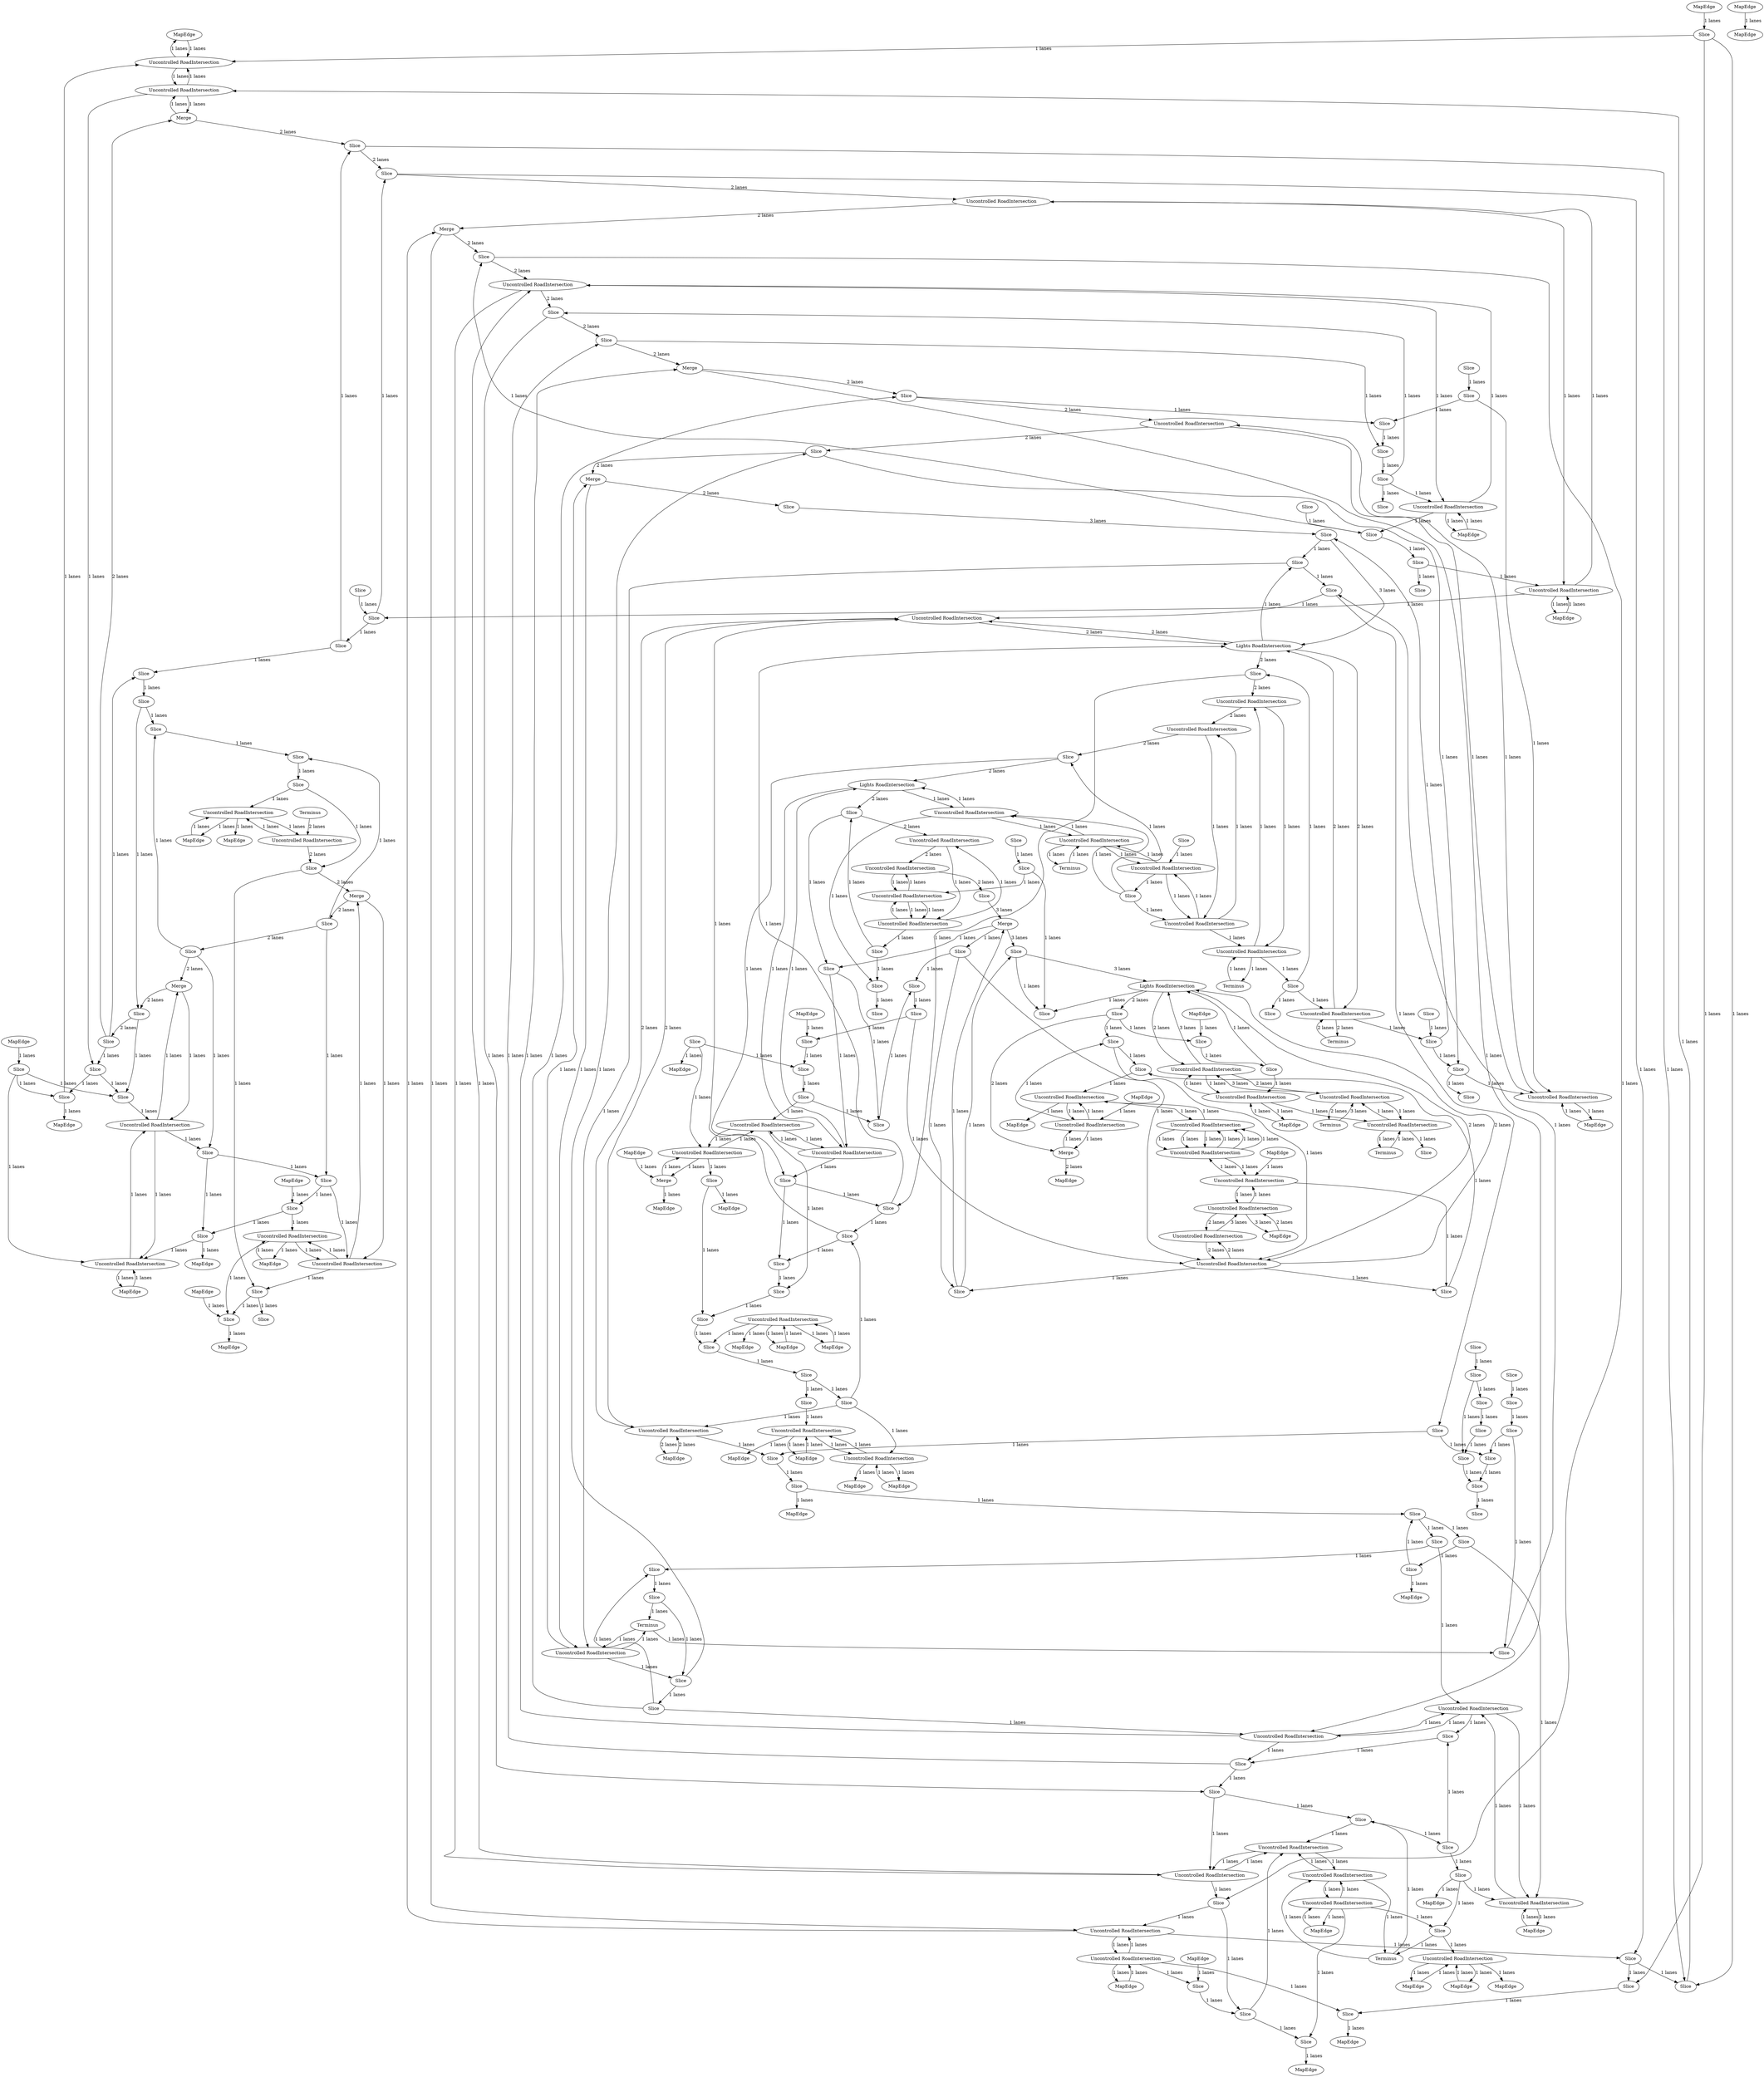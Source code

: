 digraph {
    0 [ label = "MapEdge" ]
    1 [ label = "Merge" ]
    2 [ label = "MapEdge" ]
    3 [ label = "Merge" ]
    4 [ label = "MapEdge" ]
    5 [ label = "Merge" ]
    6 [ label = "Uncontrolled RoadIntersection" ]
    7 [ label = "MapEdge" ]
    8 [ label = "MapEdge" ]
    9 [ label = "MapEdge" ]
    10 [ label = "Uncontrolled RoadIntersection" ]
    11 [ label = "MapEdge" ]
    12 [ label = "MapEdge" ]
    13 [ label = "Uncontrolled RoadIntersection" ]
    14 [ label = "MapEdge" ]
    15 [ label = "Merge" ]
    16 [ label = "MapEdge" ]
    17 [ label = "Merge" ]
    18 [ label = "Slice" ]
    19 [ label = "Slice" ]
    20 [ label = "Terminus" ]
    21 [ label = "MapEdge" ]
    22 [ label = "MapEdge" ]
    23 [ label = "Slice" ]
    24 [ label = "Slice" ]
    25 [ label = "Slice" ]
    26 [ label = "Terminus" ]
    27 [ label = "Uncontrolled RoadIntersection" ]
    28 [ label = "Slice" ]
    29 [ label = "Slice" ]
    30 [ label = "Merge" ]
    31 [ label = "Lights RoadIntersection" ]
    32 [ label = "Slice" ]
    33 [ label = "MapEdge" ]
    34 [ label = "Slice" ]
    35 [ label = "Uncontrolled RoadIntersection" ]
    36 [ label = "Slice" ]
    37 [ label = "MapEdge" ]
    38 [ label = "Uncontrolled RoadIntersection" ]
    39 [ label = "MapEdge" ]
    40 [ label = "Slice" ]
    41 [ label = "MapEdge" ]
    42 [ label = "Slice" ]
    43 [ label = "Slice" ]
    44 [ label = "Slice" ]
    45 [ label = "Slice" ]
    46 [ label = "Slice" ]
    47 [ label = "Slice" ]
    48 [ label = "Slice" ]
    49 [ label = "MapEdge" ]
    50 [ label = "Uncontrolled RoadIntersection" ]
    51 [ label = "Slice" ]
    52 [ label = "Slice" ]
    53 [ label = "Slice" ]
    54 [ label = "Uncontrolled RoadIntersection" ]
    55 [ label = "Slice" ]
    56 [ label = "Slice" ]
    57 [ label = "Slice" ]
    58 [ label = "Slice" ]
    59 [ label = "Uncontrolled RoadIntersection" ]
    60 [ label = "MapEdge" ]
    61 [ label = "Slice" ]
    62 [ label = "Slice" ]
    63 [ label = "Slice" ]
    64 [ label = "Slice" ]
    65 [ label = "Slice" ]
    66 [ label = "Slice" ]
    67 [ label = "Slice" ]
    68 [ label = "Slice" ]
    69 [ label = "Slice" ]
    70 [ label = "Slice" ]
    71 [ label = "Slice" ]
    72 [ label = "Slice" ]
    73 [ label = "Slice" ]
    74 [ label = "Slice" ]
    75 [ label = "Slice" ]
    76 [ label = "Slice" ]
    77 [ label = "MapEdge" ]
    78 [ label = "MapEdge" ]
    79 [ label = "MapEdge" ]
    80 [ label = "MapEdge" ]
    81 [ label = "Slice" ]
    82 [ label = "Slice" ]
    83 [ label = "Slice" ]
    84 [ label = "Slice" ]
    85 [ label = "Slice" ]
    86 [ label = "Slice" ]
    87 [ label = "Slice" ]
    88 [ label = "Slice" ]
    89 [ label = "MapEdge" ]
    90 [ label = "Uncontrolled RoadIntersection" ]
    91 [ label = "Uncontrolled RoadIntersection" ]
    92 [ label = "MapEdge" ]
    93 [ label = "Slice" ]
    94 [ label = "Slice" ]
    95 [ label = "Slice" ]
    96 [ label = "Slice" ]
    97 [ label = "Slice" ]
    98 [ label = "Slice" ]
    99 [ label = "Slice" ]
    100 [ label = "MapEdge" ]
    101 [ label = "MapEdge" ]
    102 [ label = "Slice" ]
    103 [ label = "Slice" ]
    104 [ label = "Slice" ]
    105 [ label = "Slice" ]
    106 [ label = "Slice" ]
    107 [ label = "Slice" ]
    108 [ label = "Uncontrolled RoadIntersection" ]
    109 [ label = "Slice" ]
    110 [ label = "Slice" ]
    111 [ label = "Slice" ]
    112 [ label = "Slice" ]
    113 [ label = "Slice" ]
    114 [ label = "Slice" ]
    115 [ label = "MapEdge" ]
    116 [ label = "Slice" ]
    117 [ label = "MapEdge" ]
    118 [ label = "Slice" ]
    119 [ label = "Slice" ]
    120 [ label = "Uncontrolled RoadIntersection" ]
    121 [ label = "Slice" ]
    122 [ label = "Slice" ]
    123 [ label = "Slice" ]
    124 [ label = "Slice" ]
    125 [ label = "Uncontrolled RoadIntersection" ]
    126 [ label = "Slice" ]
    127 [ label = "Slice" ]
    128 [ label = "Slice" ]
    129 [ label = "Slice" ]
    130 [ label = "Slice" ]
    131 [ label = "Uncontrolled RoadIntersection" ]
    132 [ label = "MapEdge" ]
    133 [ label = "Slice" ]
    134 [ label = "Slice" ]
    135 [ label = "MapEdge" ]
    136 [ label = "Slice" ]
    137 [ label = "Slice" ]
    138 [ label = "MapEdge" ]
    139 [ label = "Uncontrolled RoadIntersection" ]
    140 [ label = "Slice" ]
    141 [ label = "Slice" ]
    142 [ label = "MapEdge" ]
    143 [ label = "Slice" ]
    144 [ label = "Slice" ]
    145 [ label = "Slice" ]
    146 [ label = "Slice" ]
    147 [ label = "MapEdge" ]
    148 [ label = "Slice" ]
    149 [ label = "Slice" ]
    150 [ label = "MapEdge" ]
    151 [ label = "Slice" ]
    152 [ label = "Slice" ]
    153 [ label = "Uncontrolled RoadIntersection" ]
    154 [ label = "Slice" ]
    155 [ label = "MapEdge" ]
    156 [ label = "Uncontrolled RoadIntersection" ]
    157 [ label = "Slice" ]
    158 [ label = "MapEdge" ]
    159 [ label = "Slice" ]
    160 [ label = "Slice" ]
    161 [ label = "Slice" ]
    162 [ label = "Slice" ]
    163 [ label = "Uncontrolled RoadIntersection" ]
    164 [ label = "Slice" ]
    165 [ label = "Slice" ]
    166 [ label = "Slice" ]
    167 [ label = "Slice" ]
    168 [ label = "Uncontrolled RoadIntersection" ]
    169 [ label = "Terminus" ]
    170 [ label = "Merge" ]
    171 [ label = "Terminus" ]
    172 [ label = "Uncontrolled RoadIntersection" ]
    173 [ label = "Uncontrolled RoadIntersection" ]
    174 [ label = "Uncontrolled RoadIntersection" ]
    175 [ label = "Uncontrolled RoadIntersection" ]
    176 [ label = "Uncontrolled RoadIntersection" ]
    177 [ label = "Uncontrolled RoadIntersection" ]
    178 [ label = "Uncontrolled RoadIntersection" ]
    179 [ label = "Uncontrolled RoadIntersection" ]
    180 [ label = "Lights RoadIntersection" ]
    181 [ label = "Uncontrolled RoadIntersection" ]
    182 [ label = "Terminus" ]
    183 [ label = "Uncontrolled RoadIntersection" ]
    184 [ label = "Uncontrolled RoadIntersection" ]
    185 [ label = "MapEdge" ]
    186 [ label = "Terminus" ]
    187 [ label = "Uncontrolled RoadIntersection" ]
    188 [ label = "Slice" ]
    189 [ label = "Slice" ]
    190 [ label = "Slice" ]
    191 [ label = "Slice" ]
    192 [ label = "Slice" ]
    193 [ label = "Slice" ]
    194 [ label = "Slice" ]
    195 [ label = "Slice" ]
    196 [ label = "Uncontrolled RoadIntersection" ]
    197 [ label = "MapEdge" ]
    198 [ label = "Slice" ]
    199 [ label = "Slice" ]
    200 [ label = "Uncontrolled RoadIntersection" ]
    201 [ label = "Slice" ]
    202 [ label = "Slice" ]
    203 [ label = "Uncontrolled RoadIntersection" ]
    204 [ label = "Slice" ]
    205 [ label = "Slice" ]
    206 [ label = "Uncontrolled RoadIntersection" ]
    207 [ label = "Slice" ]
    208 [ label = "Slice" ]
    209 [ label = "Uncontrolled RoadIntersection" ]
    210 [ label = "Slice" ]
    211 [ label = "Uncontrolled RoadIntersection" ]
    212 [ label = "Slice" ]
    213 [ label = "Slice" ]
    214 [ label = "Uncontrolled RoadIntersection" ]
    215 [ label = "Slice" ]
    216 [ label = "Slice" ]
    217 [ label = "Uncontrolled RoadIntersection" ]
    218 [ label = "Slice" ]
    219 [ label = "Lights RoadIntersection" ]
    220 [ label = "Slice" ]
    221 [ label = "Slice" ]
    222 [ label = "Slice" ]
    223 [ label = "Slice" ]
    224 [ label = "Slice" ]
    225 [ label = "MapEdge" ]
    226 [ label = "Uncontrolled RoadIntersection" ]
    227 [ label = "Uncontrolled RoadIntersection" ]
    228 [ label = "Terminus" ]
    229 [ label = "Uncontrolled RoadIntersection" ]
    230 [ label = "Uncontrolled RoadIntersection" ]
    231 [ label = "Uncontrolled RoadIntersection" ]
    232 [ label = "Uncontrolled RoadIntersection" ]
    233 [ label = "Uncontrolled RoadIntersection" ]
    234 [ label = "Uncontrolled RoadIntersection" ]
    235 [ label = "Merge" ]
    236 [ label = "Merge" ]
    237 [ label = "Uncontrolled RoadIntersection" ]
    238 [ label = "Uncontrolled RoadIntersection" ]
    239 [ label = "Uncontrolled RoadIntersection" ]
    240 [ label = "MapEdge" ]
    241 [ label = "Uncontrolled RoadIntersection" ]
    242 [ label = "MapEdge" ]
    243 [ label = "Uncontrolled RoadIntersection" ]
    244 [ label = "Uncontrolled RoadIntersection" ]
    245 [ label = "Terminus" ]
    246 [ label = "MapEdge" ]
    247 [ label = "Uncontrolled RoadIntersection" ]
    248 [ label = "Uncontrolled RoadIntersection" ]
    249 [ label = "MapEdge" ]
    250 [ label = "MapEdge" ]
    251 [ label = "Uncontrolled RoadIntersection" ]
    252 [ label = "MapEdge" ]
    253 [ label = "MapEdge" ]
    254 [ label = "MapEdge" ]
    255 [ label = "MapEdge" ]
    256 [ label = "MapEdge" ]
    0 -> 139 [ label = "1 lanes" ]
    139 -> 0 [ label = "1 lanes" ]
    139 -> 206 [ label = "1 lanes" ]
    206 -> 139 [ label = "1 lanes" ]
    206 -> 1 [ label = "1 lanes" ]
    1 -> 206 [ label = "1 lanes" ]
    2 -> 153 [ label = "1 lanes" ]
    153 -> 2 [ label = "1 lanes" ]
    153 -> 203 [ label = "1 lanes" ]
    203 -> 153 [ label = "1 lanes" ]
    203 -> 3 [ label = "1 lanes" ]
    3 -> 203 [ label = "1 lanes" ]
    4 -> 156 [ label = "1 lanes" ]
    156 -> 4 [ label = "1 lanes" ]
    156 -> 200 [ label = "1 lanes" ]
    200 -> 156 [ label = "1 lanes" ]
    200 -> 5 [ label = "1 lanes" ]
    5 -> 200 [ label = "1 lanes" ]
    6 -> 125 [ label = "1 lanes" ]
    125 -> 6 [ label = "1 lanes" ]
    125 -> 7 [ label = "1 lanes" ]
    7 -> 125 [ label = "1 lanes" ]
    8 -> 38 [ label = "1 lanes" ]
    38 -> 8 [ label = "1 lanes" ]
    38 -> 168 [ label = "1 lanes" ]
    168 -> 38 [ label = "1 lanes" ]
    168 -> 35 [ label = "1 lanes" ]
    35 -> 168 [ label = "1 lanes" ]
    35 -> 211 [ label = "1 lanes" ]
    211 -> 35 [ label = "1 lanes" ]
    211 -> 27 [ label = "1 lanes" ]
    27 -> 211 [ label = "1 lanes" ]
    27 -> 163 [ label = "1 lanes" ]
    163 -> 27 [ label = "1 lanes" ]
    163 -> 9 [ label = "1 lanes" ]
    9 -> 163 [ label = "1 lanes" ]
    10 -> 50 [ label = "1 lanes" ]
    50 -> 10 [ label = "1 lanes" ]
    50 -> 11 [ label = "1 lanes" ]
    11 -> 50 [ label = "1 lanes" ]
    12 -> 59 [ label = "1 lanes" ]
    59 -> 12 [ label = "1 lanes" ]
    59 -> 13 [ label = "1 lanes" ]
    13 -> 59 [ label = "1 lanes" ]
    14 -> 120 [ label = "1 lanes" ]
    120 -> 14 [ label = "1 lanes" ]
    120 -> 108 [ label = "1 lanes" ]
    108 -> 120 [ label = "1 lanes" ]
    108 -> 214 [ label = "1 lanes" ]
    214 -> 108 [ label = "1 lanes" ]
    214 -> 15 [ label = "1 lanes" ]
    15 -> 214 [ label = "1 lanes" ]
    16 -> 131 [ label = "1 lanes" ]
    131 -> 16 [ label = "1 lanes" ]
    131 -> 209 [ label = "1 lanes" ]
    209 -> 131 [ label = "1 lanes" ]
    209 -> 17 [ label = "1 lanes" ]
    17 -> 209 [ label = "1 lanes" ]
    195 -> 18 [ label = "1 lanes" ]
    19 -> 195 [ label = "1 lanes" ]
    13 -> 243 [ label = "2 lanes" ]
    243 -> 13 [ label = "3 lanes" ]
    243 -> 20 [ label = "2 lanes" ]
    20 -> 243 [ label = "3 lanes" ]
    21 -> 91 [ label = "2 lanes" ]
    91 -> 21 [ label = "2 lanes" ]
    91 -> 90 [ label = "2 lanes" ]
    90 -> 91 [ label = "2 lanes" ]
    90 -> 219 [ label = "2 lanes" ]
    219 -> 90 [ label = "2 lanes" ]
    235 -> 22 [ label = "2 lanes" ]
    194 -> 23 [ label = "1 lanes" ]
    190 -> 194 [ label = "1 lanes" ]
    24 -> 190 [ label = "1 lanes" ]
    25 -> 24 [ label = "1 lanes" ]
    26 -> 10 [ label = "2 lanes" ]
    10 -> 45 [ label = "2 lanes" ]
    45 -> 5 [ label = "2 lanes" ]
    5 -> 44 [ label = "2 lanes" ]
    44 -> 43 [ label = "2 lanes" ]
    43 -> 3 [ label = "2 lanes" ]
    3 -> 148 [ label = "2 lanes" ]
    148 -> 152 [ label = "2 lanes" ]
    152 -> 1 [ label = "2 lanes" ]
    1 -> 140 [ label = "2 lanes" ]
    140 -> 124 [ label = "2 lanes" ]
    124 -> 6 [ label = "2 lanes" ]
    6 -> 17 [ label = "2 lanes" ]
    17 -> 123 [ label = "2 lanes" ]
    123 -> 27 [ label = "2 lanes" ]
    27 -> 164 [ label = "2 lanes" ]
    164 -> 122 [ label = "2 lanes" ]
    122 -> 15 [ label = "2 lanes" ]
    15 -> 119 [ label = "2 lanes" ]
    119 -> 183 [ label = "2 lanes" ]
    183 -> 104 [ label = "2 lanes" ]
    104 -> 170 [ label = "2 lanes" ]
    170 -> 28 [ label = "2 lanes" ]
    29 -> 30 [ label = "3 lanes" ]
    30 -> 61 [ label = "3 lanes" ]
    61 -> 31 [ label = "3 lanes" ]
    28 -> 103 [ label = "3 lanes" ]
    103 -> 219 [ label = "3 lanes" ]
    219 -> 97 [ label = "2 lanes" ]
    97 -> 226 [ label = "2 lanes" ]
    226 -> 175 [ label = "2 lanes" ]
    175 -> 95 [ label = "2 lanes" ]
    95 -> 180 [ label = "2 lanes" ]
    180 -> 65 [ label = "2 lanes" ]
    65 -> 179 [ label = "2 lanes" ]
    179 -> 176 [ label = "2 lanes" ]
    176 -> 29 [ label = "2 lanes" ]
    31 -> 42 [ label = "2 lanes" ]
    42 -> 235 [ label = "2 lanes" ]
    32 -> 34 [ label = "1 lanes" ]
    251 -> 33 [ label = "1 lanes" ]
    34 -> 251 [ label = "1 lanes" ]
    169 -> 36 [ label = "1 lanes" ]
    34 -> 169 [ label = "1 lanes" ]
    52 -> 32 [ label = "1 lanes" ]
    36 -> 52 [ label = "1 lanes" ]
    36 -> 35 [ label = "1 lanes" ]
    38 -> 34 [ label = "1 lanes" ]
    233 -> 39 [ label = "1 lanes" ]
    53 -> 233 [ label = "1 lanes" ]
    40 -> 53 [ label = "1 lanes" ]
    54 -> 40 [ label = "1 lanes" ]
    74 -> 54 [ label = "1 lanes" ]
    230 -> 40 [ label = "1 lanes" ]
    41 -> 230 [ label = "1 lanes" ]
    224 -> 53 [ label = "1 lanes" ]
    42 -> 224 [ label = "1 lanes" ]
    202 -> 159 [ label = "1 lanes" ]
    43 -> 202 [ label = "1 lanes" ]
    201 -> 157 [ label = "1 lanes" ]
    44 -> 201 [ label = "1 lanes" ]
    45 -> 199 [ label = "1 lanes" ]
    46 -> 45 [ label = "1 lanes" ]
    47 -> 48 [ label = "1 lanes" ]
    143 -> 154 [ label = "1 lanes" ]
    144 -> 143 [ label = "1 lanes" ]
    146 -> 144 [ label = "1 lanes" ]
    145 -> 146 [ label = "1 lanes" ]
    48 -> 145 [ label = "1 lanes" ]
    125 -> 48 [ label = "1 lanes" ]
    50 -> 49 [ label = "1 lanes" ]
    46 -> 50 [ label = "1 lanes" ]
    154 -> 46 [ label = "1 lanes" ]
    52 -> 51 [ label = "1 lanes" ]
    32 -> 120 [ label = "1 lanes" ]
    32 -> 37 [ label = "1 lanes" ]
    30 -> 62 [ label = "1 lanes" ]
    62 -> 54 [ label = "1 lanes" ]
    42 -> 56 [ label = "1 lanes" ]
    31 -> 57 [ label = "1 lanes" ]
    55 -> 31 [ label = "1 lanes" ]
    244 -> 58 [ label = "1 lanes" ]
    59 -> 244 [ label = "1 lanes" ]
    55 -> 59 [ label = "1 lanes" ]
    56 -> 55 [ label = "1 lanes" ]
    60 -> 56 [ label = "1 lanes" ]
    61 -> 57 [ label = "1 lanes" ]
    223 -> 61 [ label = "1 lanes" ]
    62 -> 223 [ label = "1 lanes" ]
    181 -> 64 [ label = "1 lanes" ]
    94 -> 181 [ label = "1 lanes" ]
    222 -> 69 [ label = "1 lanes" ]
    65 -> 222 [ label = "1 lanes" ]
    63 -> 65 [ label = "1 lanes" ]
    64 -> 66 [ label = "1 lanes" ]
    63 -> 64 [ label = "1 lanes" ]
    68 -> 57 [ label = "1 lanes" ]
    67 -> 68 [ label = "1 lanes" ]
    178 -> 63 [ label = "1 lanes" ]
    177 -> 178 [ label = "1 lanes" ]
    68 -> 177 [ label = "1 lanes" ]
    69 -> 75 [ label = "1 lanes" ]
    72 -> 71 [ label = "1 lanes" ]
    77 -> 73 [ label = "1 lanes" ]
    62 -> 75 [ label = "1 lanes" ]
    70 -> 238 [ label = "1 lanes" ]
    237 -> 76 [ label = "1 lanes" ]
    72 -> 237 [ label = "1 lanes" ]
    72 -> 78 [ label = "1 lanes" ]
    73 -> 71 [ label = "1 lanes" ]
    74 -> 73 [ label = "1 lanes" ]
    70 -> 69 [ label = "1 lanes" ]
    71 -> 70 [ label = "1 lanes" ]
    75 -> 74 [ label = "1 lanes" ]
    241 -> 79 [ label = "1 lanes" ]
    76 -> 80 [ label = "1 lanes" ]
    76 -> 81 [ label = "1 lanes" ]
    241 -> 82 [ label = "1 lanes" ]
    84 -> 83 [ label = "1 lanes" ]
    220 -> 86 [ label = "1 lanes" ]
    238 -> 87 [ label = "1 lanes" ]
    221 -> 88 [ label = "1 lanes" ]
    247 -> 89 [ label = "1 lanes" ]
    83 -> 247 [ label = "1 lanes" ]
    88 -> 87 [ label = "1 lanes" ]
    86 -> 90 [ label = "1 lanes" ]
    81 -> 82 [ label = "1 lanes" ]
    85 -> 91 [ label = "1 lanes" ]
    248 -> 92 [ label = "1 lanes" ]
    85 -> 248 [ label = "1 lanes" ]
    85 -> 86 [ label = "1 lanes" ]
    84 -> 85 [ label = "1 lanes" ]
    82 -> 84 [ label = "1 lanes" ]
    87 -> 81 [ label = "1 lanes" ]
    95 -> 221 [ label = "1 lanes" ]
    94 -> 95 [ label = "1 lanes" ]
    93 -> 96 [ label = "1 lanes" ]
    97 -> 220 [ label = "1 lanes" ]
    93 -> 97 [ label = "1 lanes" ]
    173 -> 94 [ label = "1 lanes" ]
    98 -> 173 [ label = "1 lanes" ]
    93 -> 187 [ label = "1 lanes" ]
    227 -> 93 [ label = "1 lanes" ]
    174 -> 227 [ label = "1 lanes" ]
    94 -> 174 [ label = "1 lanes" ]
    156 -> 99 [ label = "1 lanes" ]
    99 -> 100 [ label = "1 lanes" ]
    199 -> 99 [ label = "1 lanes" ]
    101 -> 99 [ label = "1 lanes" ]
    105 -> 102 [ label = "1 lanes" ]
    104 -> 105 [ label = "1 lanes" ]
    218 -> 121 [ label = "1 lanes" ]
    103 -> 218 [ label = "1 lanes" ]
    105 -> 184 [ label = "1 lanes" ]
    216 -> 104 [ label = "1 lanes" ]
    111 -> 216 [ label = "1 lanes" ]
    106 -> 105 [ label = "1 lanes" ]
    187 -> 106 [ label = "1 lanes" ]
    106 -> 103 [ label = "1 lanes" ]
    107 -> 106 [ label = "1 lanes" ]
    86 -> 88 [ label = "1 lanes" ]
    108 -> 51 [ label = "1 lanes" ]
    109 -> 108 [ label = "1 lanes" ]
    215 -> 110 [ label = "1 lanes" ]
    113 -> 112 [ label = "1 lanes" ]
    91 -> 114 [ label = "1 lanes" ]
    112 -> 115 [ label = "1 lanes" ]
    118 -> 113 [ label = "1 lanes" ]
    116 -> 118 [ label = "1 lanes" ]
    118 -> 109 [ label = "1 lanes" ]
    112 -> 118 [ label = "1 lanes" ]
    215 -> 119 [ label = "1 lanes" ]
    113 -> 120 [ label = "1 lanes" ]
    116 -> 117 [ label = "1 lanes" ]
    114 -> 116 [ label = "1 lanes" ]
    193 -> 114 [ label = "1 lanes" ]
    121 -> 193 [ label = "1 lanes" ]
    121 -> 90 [ label = "1 lanes" ]
    18 -> 121 [ label = "1 lanes" ]
    171 -> 18 [ label = "1 lanes" ]
    111 -> 171 [ label = "1 lanes" ]
    110 -> 111 [ label = "1 lanes" ]
    109 -> 110 [ label = "1 lanes" ]
    213 -> 122 [ label = "1 lanes" ]
    51 -> 213 [ label = "1 lanes" ]
    123 -> 210 [ label = "1 lanes" ]
    129 -> 123 [ label = "1 lanes" ]
    124 -> 208 [ label = "1 lanes" ]
    48 -> 124 [ label = "1 lanes" ]
    128 -> 125 [ label = "1 lanes" ]
    126 -> 129 [ label = "1 lanes" ]
    128 -> 127 [ label = "1 lanes" ]
    129 -> 128 [ label = "1 lanes" ]
    163 -> 129 [ label = "1 lanes" ]
    38 -> 130 [ label = "1 lanes" ]
    131 -> 134 [ label = "1 lanes" ]
    130 -> 132 [ label = "1 lanes" ]
    133 -> 130 [ label = "1 lanes" ]
    210 -> 133 [ label = "1 lanes" ]
    133 -> 35 [ label = "1 lanes" ]
    134 -> 133 [ label = "1 lanes" ]
    135 -> 134 [ label = "1 lanes" ]
    208 -> 136 [ label = "1 lanes" ]
    131 -> 137 [ label = "1 lanes" ]
    137 -> 138 [ label = "1 lanes" ]
    141 -> 139 [ label = "1 lanes" ]
    140 -> 207 [ label = "1 lanes" ]
    145 -> 140 [ label = "1 lanes" ]
    136 -> 137 [ label = "1 lanes" ]
    141 -> 136 [ label = "1 lanes" ]
    141 -> 207 [ label = "1 lanes" ]
    142 -> 141 [ label = "1 lanes" ]
    43 -> 143 [ label = "1 lanes" ]
    152 -> 146 [ label = "1 lanes" ]
    149 -> 204 [ label = "1 lanes" ]
    147 -> 149 [ label = "1 lanes" ]
    148 -> 204 [ label = "1 lanes" ]
    144 -> 148 [ label = "1 lanes" ]
    151 -> 139 [ label = "1 lanes" ]
    149 -> 151 [ label = "1 lanes" ]
    151 -> 150 [ label = "1 lanes" ]
    205 -> 151 [ label = "1 lanes" ]
    152 -> 205 [ label = "1 lanes" ]
    149 -> 153 [ label = "1 lanes" ]
    44 -> 154 [ label = "1 lanes" ]
    159 -> 155 [ label = "1 lanes" ]
    157 -> 156 [ label = "1 lanes" ]
    158 -> 157 [ label = "1 lanes" ]
    159 -> 153 [ label = "1 lanes" ]
    157 -> 159 [ label = "1 lanes" ]
    122 -> 160 [ label = "1 lanes" ]
    162 -> 161 [ label = "1 lanes" ]
    167 -> 163 [ label = "1 lanes" ]
    212 -> 36 [ label = "1 lanes" ]
    164 -> 212 [ label = "1 lanes" ]
    167 -> 164 [ label = "1 lanes" ]
    167 -> 165 [ label = "1 lanes" ]
    162 -> 184 [ label = "1 lanes" ]
    166 -> 162 [ label = "1 lanes" ]
    160 -> 167 [ label = "1 lanes" ]
    161 -> 160 [ label = "1 lanes" ]
    119 -> 161 [ label = "1 lanes" ]
    168 -> 169 [ label = "1 lanes" ]
    169 -> 168 [ label = "1 lanes" ]
    170 -> 217 [ label = "1 lanes" ]
    217 -> 170 [ label = "1 lanes" ]
    217 -> 171 [ label = "1 lanes" ]
    171 -> 217 [ label = "1 lanes" ]
    172 -> 173 [ label = "1 lanes" ]
    173 -> 172 [ label = "1 lanes" ]
    173 -> 174 [ label = "1 lanes" ]
    174 -> 173 [ label = "1 lanes" ]
    174 -> 175 [ label = "1 lanes" ]
    175 -> 174 [ label = "1 lanes" ]
    176 -> 177 [ label = "1 lanes" ]
    177 -> 176 [ label = "1 lanes" ]
    177 -> 178 [ label = "1 lanes" ]
    178 -> 177 [ label = "1 lanes" ]
    178 -> 179 [ label = "1 lanes" ]
    179 -> 178 [ label = "1 lanes" ]
    180 -> 181 [ label = "1 lanes" ]
    181 -> 180 [ label = "1 lanes" ]
    181 -> 172 [ label = "1 lanes" ]
    172 -> 181 [ label = "1 lanes" ]
    172 -> 182 [ label = "1 lanes" ]
    182 -> 172 [ label = "1 lanes" ]
    183 -> 184 [ label = "1 lanes" ]
    184 -> 183 [ label = "1 lanes" ]
    184 -> 185 [ label = "1 lanes" ]
    185 -> 184 [ label = "1 lanes" ]
    186 -> 187 [ label = "2 lanes" ]
    187 -> 186 [ label = "2 lanes" ]
    187 -> 219 [ label = "2 lanes" ]
    219 -> 187 [ label = "2 lanes" ]
    31 -> 13 [ label = "2 lanes" ]
    13 -> 31 [ label = "3 lanes" ]
    191 -> 25 [ label = "1 lanes" ]
    188 -> 191 [ label = "1 lanes" ]
    189 -> 19 [ label = "1 lanes" ]
    191 -> 190 [ label = "1 lanes" ]
    193 -> 192 [ label = "1 lanes" ]
    192 -> 194 [ label = "1 lanes" ]
    195 -> 192 [ label = "1 lanes" ]
    196 -> 54 [ label = "2 lanes" ]
    54 -> 196 [ label = "2 lanes" ]
    197 -> 229 [ label = "2 lanes" ]
    229 -> 197 [ label = "3 lanes" ]
    229 -> 196 [ label = "2 lanes" ]
    196 -> 229 [ label = "3 lanes" ]
    199 -> 198 [ label = "1 lanes" ]
    200 -> 199 [ label = "1 lanes" ]
    201 -> 200 [ label = "1 lanes" ]
    202 -> 201 [ label = "1 lanes" ]
    203 -> 202 [ label = "1 lanes" ]
    204 -> 203 [ label = "1 lanes" ]
    205 -> 204 [ label = "1 lanes" ]
    206 -> 205 [ label = "1 lanes" ]
    207 -> 206 [ label = "1 lanes" ]
    208 -> 207 [ label = "1 lanes" ]
    209 -> 208 [ label = "1 lanes" ]
    210 -> 209 [ label = "1 lanes" ]
    211 -> 210 [ label = "1 lanes" ]
    212 -> 211 [ label = "1 lanes" ]
    213 -> 212 [ label = "1 lanes" ]
    214 -> 213 [ label = "1 lanes" ]
    215 -> 214 [ label = "1 lanes" ]
    216 -> 215 [ label = "1 lanes" ]
    217 -> 216 [ label = "1 lanes" ]
    218 -> 217 [ label = "1 lanes" ]
    219 -> 218 [ label = "1 lanes" ]
    220 -> 219 [ label = "1 lanes" ]
    221 -> 220 [ label = "1 lanes" ]
    239 -> 221 [ label = "1 lanes" ]
    222 -> 239 [ label = "1 lanes" ]
    30 -> 222 [ label = "1 lanes" ]
    223 -> 30 [ label = "1 lanes" ]
    54 -> 223 [ label = "1 lanes" ]
    224 -> 54 [ label = "1 lanes" ]
    234 -> 224 [ label = "1 lanes" ]
    225 -> 234 [ label = "1 lanes" ]
    54 -> 31 [ label = "2 lanes" ]
    31 -> 54 [ label = "2 lanes" ]
    226 -> 227 [ label = "1 lanes" ]
    227 -> 226 [ label = "1 lanes" ]
    227 -> 228 [ label = "1 lanes" ]
    228 -> 227 [ label = "1 lanes" ]
    229 -> 230 [ label = "1 lanes" ]
    230 -> 229 [ label = "1 lanes" ]
    230 -> 231 [ label = "1 lanes" ]
    231 -> 230 [ label = "1 lanes" ]
    231 -> 232 [ label = "1 lanes" ]
    232 -> 231 [ label = "1 lanes" ]
    231 -> 232 [ label = "1 lanes" ]
    232 -> 231 [ label = "1 lanes" ]
    232 -> 233 [ label = "1 lanes" ]
    233 -> 232 [ label = "1 lanes" ]
    233 -> 234 [ label = "1 lanes" ]
    234 -> 233 [ label = "1 lanes" ]
    234 -> 235 [ label = "1 lanes" ]
    235 -> 234 [ label = "1 lanes" ]
    231 -> 232 [ label = "1 lanes" ]
    232 -> 231 [ label = "1 lanes" ]
    236 -> 237 [ label = "1 lanes" ]
    237 -> 236 [ label = "1 lanes" ]
    237 -> 238 [ label = "1 lanes" ]
    238 -> 237 [ label = "1 lanes" ]
    238 -> 239 [ label = "1 lanes" ]
    239 -> 238 [ label = "1 lanes" ]
    239 -> 180 [ label = "1 lanes" ]
    180 -> 239 [ label = "1 lanes" ]
    240 -> 241 [ label = "1 lanes" ]
    241 -> 240 [ label = "1 lanes" ]
    241 -> 242 [ label = "1 lanes" ]
    242 -> 241 [ label = "1 lanes" ]
    243 -> 244 [ label = "1 lanes" ]
    244 -> 243 [ label = "1 lanes" ]
    244 -> 245 [ label = "1 lanes" ]
    245 -> 244 [ label = "1 lanes" ]
    246 -> 247 [ label = "1 lanes" ]
    247 -> 246 [ label = "1 lanes" ]
    247 -> 248 [ label = "1 lanes" ]
    248 -> 247 [ label = "1 lanes" ]
    248 -> 249 [ label = "1 lanes" ]
    249 -> 248 [ label = "1 lanes" ]
    250 -> 251 [ label = "1 lanes" ]
    251 -> 250 [ label = "1 lanes" ]
    251 -> 252 [ label = "1 lanes" ]
    252 -> 251 [ label = "1 lanes" ]
    254 -> 253 [ label = "1 lanes" ]
    256 -> 236 [ label = "1 lanes" ]
    236 -> 255 [ label = "1 lanes" ]
}
